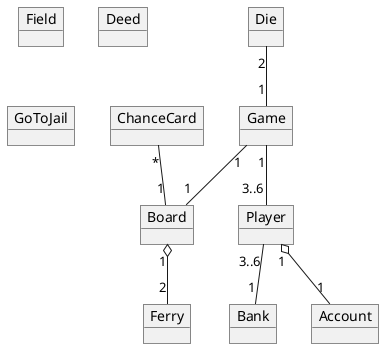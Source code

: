 @startuml
'https://plantuml.com/class-diagram


object Board {
}
object Bank {
}
object Player{
}
object Account {
}
object Game {
}
object ChanceCard {
}
object Die {
}
object Field{
}
object Ferry{
}
object Deed{

}
object GoToJail


Player "3..6" -- "1" Bank
Player "1" o-- "1" Account
Die "2" -- "1" Game
Game "1" -- "3..6" Player
Game "1" -- "1" Board
ChanceCard "*" -- "1" Board
Board "1" o-- "2" Ferry


@enduml
